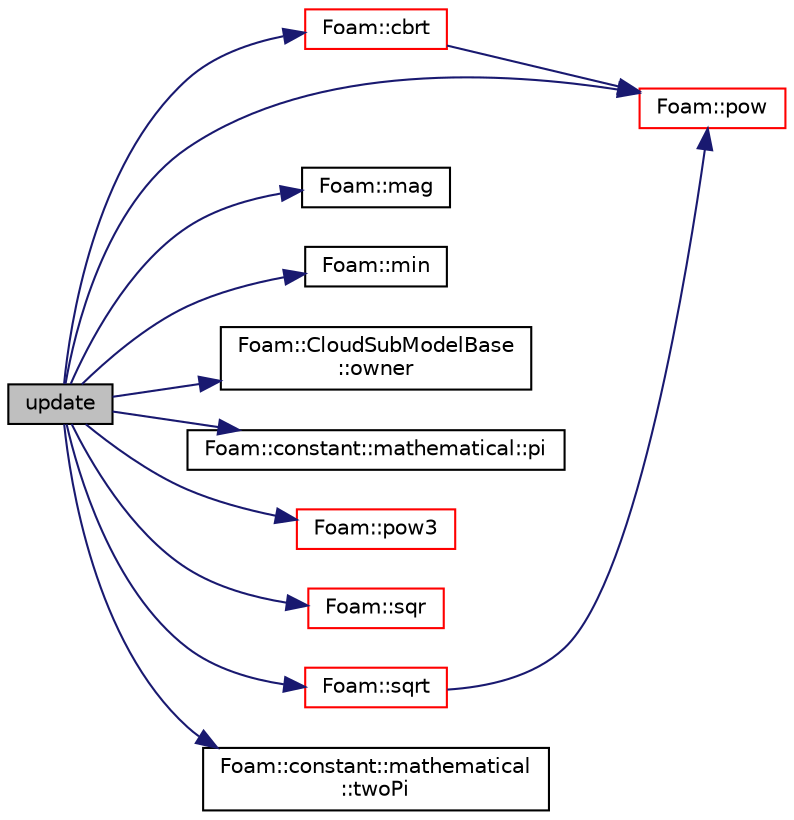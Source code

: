 digraph "update"
{
  bgcolor="transparent";
  edge [fontname="Helvetica",fontsize="10",labelfontname="Helvetica",labelfontsize="10"];
  node [fontname="Helvetica",fontsize="10",shape=record];
  rankdir="LR";
  Node42 [label="update",height=0.2,width=0.4,color="black", fillcolor="grey75", style="filled", fontcolor="black"];
  Node42 -> Node43 [color="midnightblue",fontsize="10",style="solid",fontname="Helvetica"];
  Node43 [label="Foam::cbrt",height=0.2,width=0.4,color="red",URL="$a21851.html#aca0b7feea326c0e1e9e04078a319d019"];
  Node43 -> Node48 [color="midnightblue",fontsize="10",style="solid",fontname="Helvetica"];
  Node48 [label="Foam::pow",height=0.2,width=0.4,color="red",URL="$a21851.html#a7500c8e9d27a442adc75e287de074c7c"];
  Node42 -> Node49 [color="midnightblue",fontsize="10",style="solid",fontname="Helvetica"];
  Node49 [label="Foam::mag",height=0.2,width=0.4,color="black",URL="$a21851.html#a929da2a3fdcf3dacbbe0487d3a330dae"];
  Node42 -> Node50 [color="midnightblue",fontsize="10",style="solid",fontname="Helvetica"];
  Node50 [label="Foam::min",height=0.2,width=0.4,color="black",URL="$a21851.html#a253e112ad2d56d96230ff39ea7f442dc"];
  Node42 -> Node51 [color="midnightblue",fontsize="10",style="solid",fontname="Helvetica"];
  Node51 [label="Foam::CloudSubModelBase\l::owner",height=0.2,width=0.4,color="black",URL="$a25133.html#abb03c5d71075ad48d4502d4db33ab05a",tooltip="Return const access to the owner cloud. "];
  Node42 -> Node52 [color="midnightblue",fontsize="10",style="solid",fontname="Helvetica"];
  Node52 [label="Foam::constant::mathematical::pi",height=0.2,width=0.4,color="black",URL="$a21892.html#a731b8788a4c01586c35266c7ca4fed04"];
  Node42 -> Node48 [color="midnightblue",fontsize="10",style="solid",fontname="Helvetica"];
  Node42 -> Node53 [color="midnightblue",fontsize="10",style="solid",fontname="Helvetica"];
  Node53 [label="Foam::pow3",height=0.2,width=0.4,color="red",URL="$a21851.html#a2e8f5d970ee4fb466536c3c46bae91fe"];
  Node42 -> Node54 [color="midnightblue",fontsize="10",style="solid",fontname="Helvetica"];
  Node54 [label="Foam::sqr",height=0.2,width=0.4,color="red",URL="$a21851.html#a277dc11c581d53826ab5090b08f3b17b"];
  Node42 -> Node55 [color="midnightblue",fontsize="10",style="solid",fontname="Helvetica"];
  Node55 [label="Foam::sqrt",height=0.2,width=0.4,color="red",URL="$a21851.html#a8616bd62eebf2342a80222fecb1bda71"];
  Node55 -> Node48 [color="midnightblue",fontsize="10",style="solid",fontname="Helvetica"];
  Node42 -> Node56 [color="midnightblue",fontsize="10",style="solid",fontname="Helvetica"];
  Node56 [label="Foam::constant::mathematical\l::twoPi",height=0.2,width=0.4,color="black",URL="$a21892.html#a7574b446d33e802339e1708574670c00"];
}
